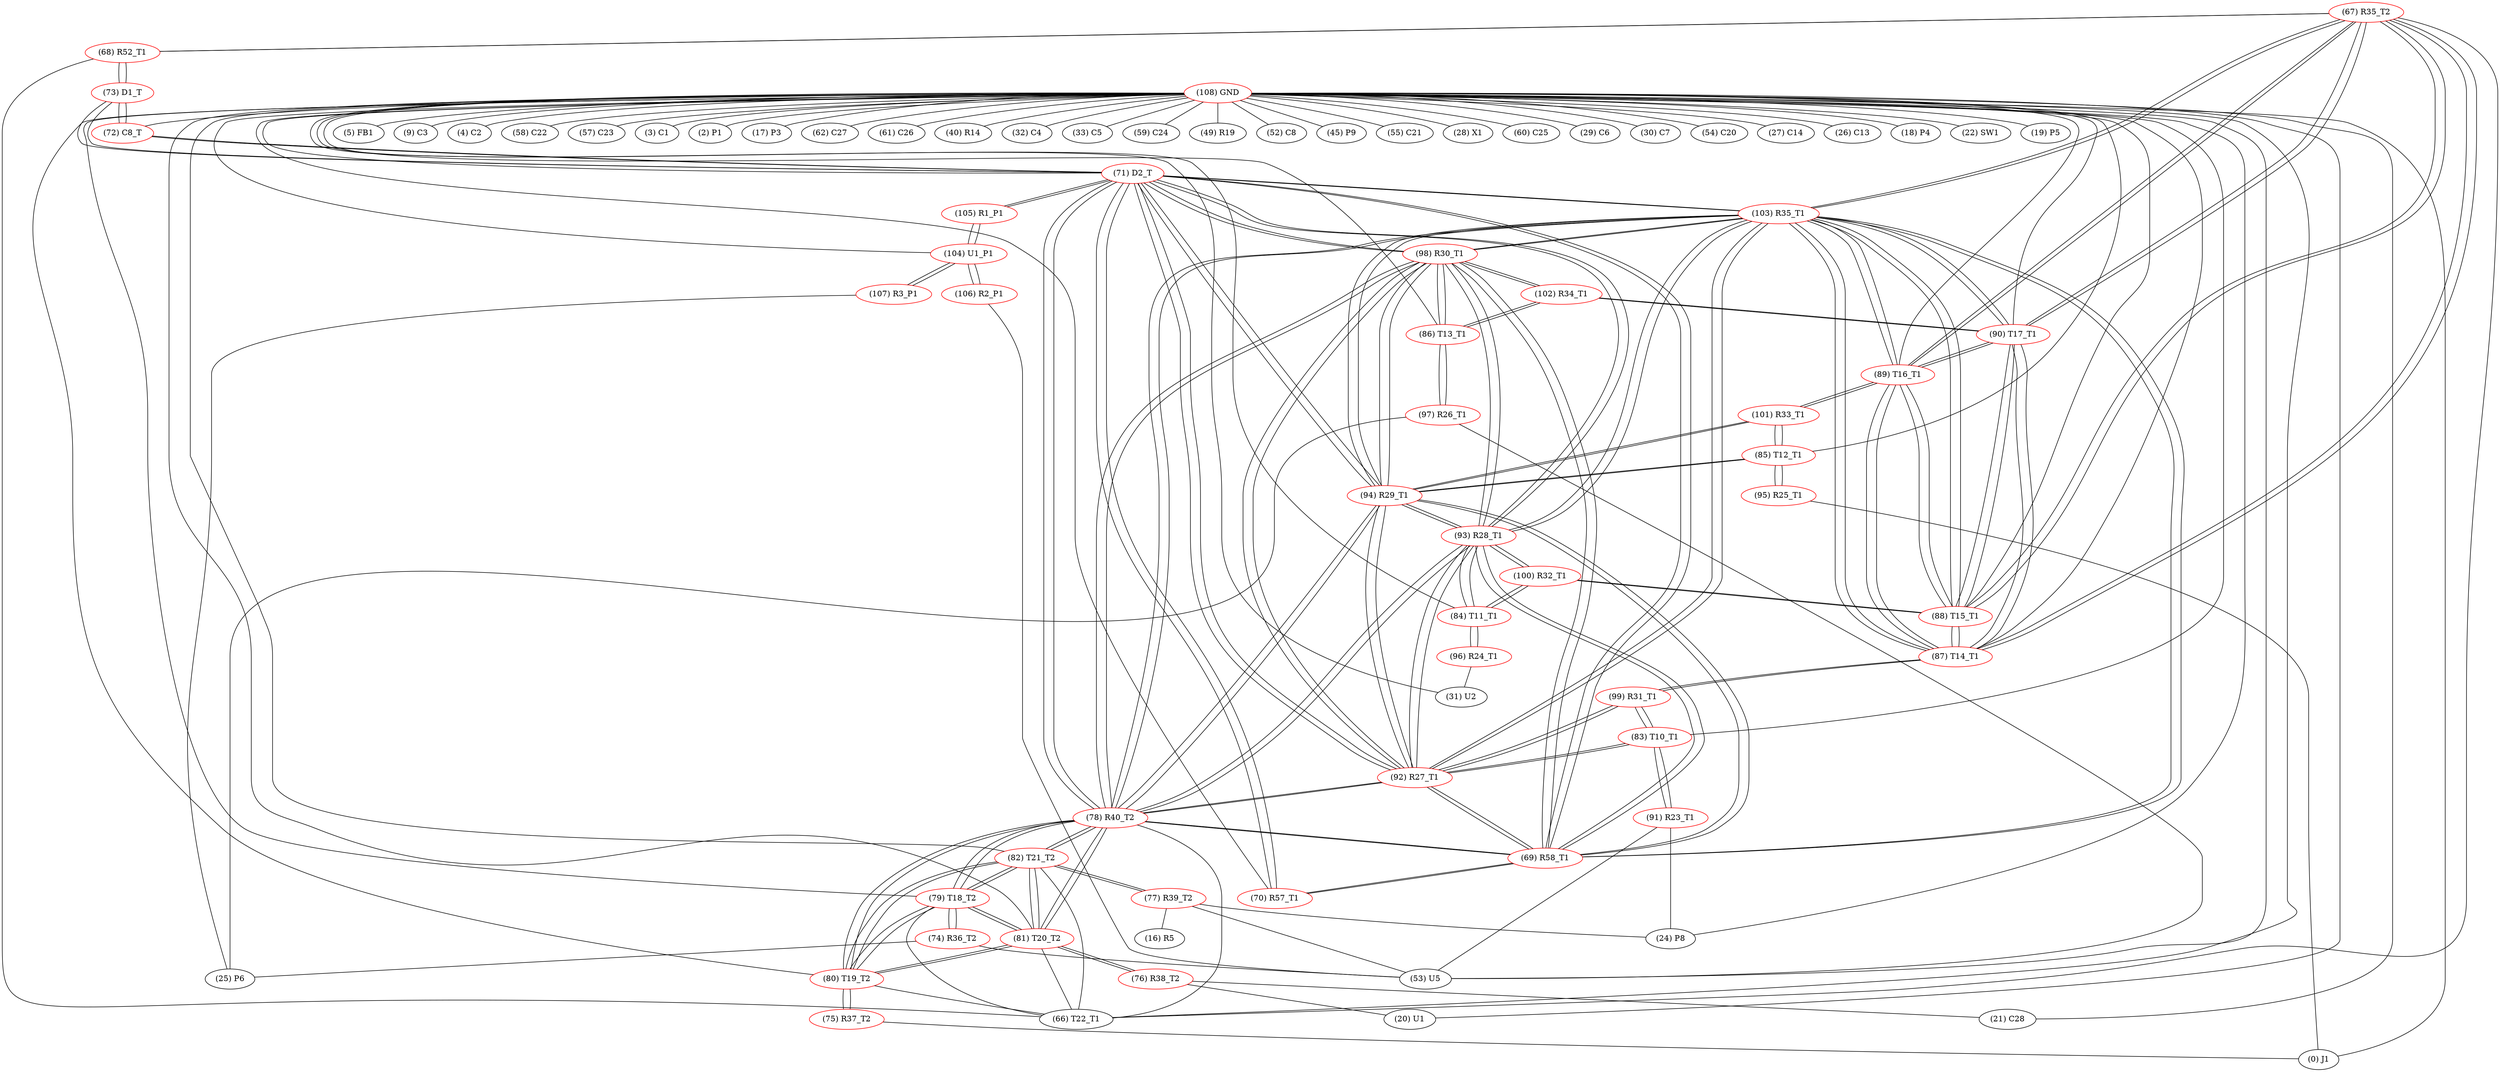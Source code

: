 graph {
	67 [label="(67) R35_T2" color=red]
	68 [label="(68) R52_T1"]
	66 [label="(66) T22_T1"]
	87 [label="(87) T14_T1"]
	88 [label="(88) T15_T1"]
	90 [label="(90) T17_T1"]
	89 [label="(89) T16_T1"]
	103 [label="(103) R35_T1"]
	68 [label="(68) R52_T1" color=red]
	73 [label="(73) D1_T"]
	67 [label="(67) R35_T2"]
	66 [label="(66) T22_T1"]
	69 [label="(69) R58_T1" color=red]
	71 [label="(71) D2_T"]
	78 [label="(78) R40_T2"]
	92 [label="(92) R27_T1"]
	93 [label="(93) R28_T1"]
	94 [label="(94) R29_T1"]
	98 [label="(98) R30_T1"]
	103 [label="(103) R35_T1"]
	70 [label="(70) R57_T1"]
	70 [label="(70) R57_T1" color=red]
	71 [label="(71) D2_T"]
	69 [label="(69) R58_T1"]
	71 [label="(71) D2_T" color=red]
	69 [label="(69) R58_T1"]
	78 [label="(78) R40_T2"]
	92 [label="(92) R27_T1"]
	93 [label="(93) R28_T1"]
	94 [label="(94) R29_T1"]
	98 [label="(98) R30_T1"]
	103 [label="(103) R35_T1"]
	73 [label="(73) D1_T"]
	72 [label="(72) C8_T"]
	70 [label="(70) R57_T1"]
	105 [label="(105) R1_P1"]
	72 [label="(72) C8_T" color=red]
	73 [label="(73) D1_T"]
	71 [label="(71) D2_T"]
	73 [label="(73) D1_T" color=red]
	71 [label="(71) D2_T"]
	72 [label="(72) C8_T"]
	68 [label="(68) R52_T1"]
	74 [label="(74) R36_T2" color=red]
	25 [label="(25) P6"]
	53 [label="(53) U5"]
	79 [label="(79) T18_T2"]
	75 [label="(75) R37_T2" color=red]
	0 [label="(0) J1"]
	80 [label="(80) T19_T2"]
	76 [label="(76) R38_T2" color=red]
	20 [label="(20) U1"]
	21 [label="(21) C28"]
	81 [label="(81) T20_T2"]
	77 [label="(77) R39_T2" color=red]
	16 [label="(16) R5"]
	24 [label="(24) P8"]
	53 [label="(53) U5"]
	82 [label="(82) T21_T2"]
	78 [label="(78) R40_T2" color=red]
	71 [label="(71) D2_T"]
	69 [label="(69) R58_T1"]
	92 [label="(92) R27_T1"]
	93 [label="(93) R28_T1"]
	94 [label="(94) R29_T1"]
	98 [label="(98) R30_T1"]
	103 [label="(103) R35_T1"]
	81 [label="(81) T20_T2"]
	82 [label="(82) T21_T2"]
	80 [label="(80) T19_T2"]
	66 [label="(66) T22_T1"]
	79 [label="(79) T18_T2"]
	79 [label="(79) T18_T2" color=red]
	81 [label="(81) T20_T2"]
	82 [label="(82) T21_T2"]
	80 [label="(80) T19_T2"]
	78 [label="(78) R40_T2"]
	66 [label="(66) T22_T1"]
	74 [label="(74) R36_T2"]
	80 [label="(80) T19_T2" color=red]
	81 [label="(81) T20_T2"]
	82 [label="(82) T21_T2"]
	78 [label="(78) R40_T2"]
	66 [label="(66) T22_T1"]
	79 [label="(79) T18_T2"]
	75 [label="(75) R37_T2"]
	81 [label="(81) T20_T2" color=red]
	82 [label="(82) T21_T2"]
	80 [label="(80) T19_T2"]
	78 [label="(78) R40_T2"]
	66 [label="(66) T22_T1"]
	79 [label="(79) T18_T2"]
	76 [label="(76) R38_T2"]
	82 [label="(82) T21_T2" color=red]
	81 [label="(81) T20_T2"]
	80 [label="(80) T19_T2"]
	78 [label="(78) R40_T2"]
	66 [label="(66) T22_T1"]
	79 [label="(79) T18_T2"]
	77 [label="(77) R39_T2"]
	83 [label="(83) T10_T1" color=red]
	91 [label="(91) R23_T1"]
	99 [label="(99) R31_T1"]
	92 [label="(92) R27_T1"]
	84 [label="(84) T11_T1" color=red]
	96 [label="(96) R24_T1"]
	100 [label="(100) R32_T1"]
	93 [label="(93) R28_T1"]
	85 [label="(85) T12_T1" color=red]
	101 [label="(101) R33_T1"]
	94 [label="(94) R29_T1"]
	95 [label="(95) R25_T1"]
	86 [label="(86) T13_T1" color=red]
	102 [label="(102) R34_T1"]
	98 [label="(98) R30_T1"]
	97 [label="(97) R26_T1"]
	87 [label="(87) T14_T1" color=red]
	88 [label="(88) T15_T1"]
	90 [label="(90) T17_T1"]
	89 [label="(89) T16_T1"]
	103 [label="(103) R35_T1"]
	67 [label="(67) R35_T2"]
	99 [label="(99) R31_T1"]
	88 [label="(88) T15_T1" color=red]
	87 [label="(87) T14_T1"]
	90 [label="(90) T17_T1"]
	89 [label="(89) T16_T1"]
	103 [label="(103) R35_T1"]
	67 [label="(67) R35_T2"]
	100 [label="(100) R32_T1"]
	89 [label="(89) T16_T1" color=red]
	87 [label="(87) T14_T1"]
	88 [label="(88) T15_T1"]
	90 [label="(90) T17_T1"]
	103 [label="(103) R35_T1"]
	67 [label="(67) R35_T2"]
	101 [label="(101) R33_T1"]
	90 [label="(90) T17_T1" color=red]
	87 [label="(87) T14_T1"]
	88 [label="(88) T15_T1"]
	89 [label="(89) T16_T1"]
	103 [label="(103) R35_T1"]
	67 [label="(67) R35_T2"]
	102 [label="(102) R34_T1"]
	91 [label="(91) R23_T1" color=red]
	24 [label="(24) P8"]
	53 [label="(53) U5"]
	83 [label="(83) T10_T1"]
	92 [label="(92) R27_T1" color=red]
	71 [label="(71) D2_T"]
	69 [label="(69) R58_T1"]
	78 [label="(78) R40_T2"]
	93 [label="(93) R28_T1"]
	94 [label="(94) R29_T1"]
	98 [label="(98) R30_T1"]
	103 [label="(103) R35_T1"]
	99 [label="(99) R31_T1"]
	83 [label="(83) T10_T1"]
	93 [label="(93) R28_T1" color=red]
	71 [label="(71) D2_T"]
	69 [label="(69) R58_T1"]
	78 [label="(78) R40_T2"]
	92 [label="(92) R27_T1"]
	94 [label="(94) R29_T1"]
	98 [label="(98) R30_T1"]
	103 [label="(103) R35_T1"]
	100 [label="(100) R32_T1"]
	84 [label="(84) T11_T1"]
	94 [label="(94) R29_T1" color=red]
	71 [label="(71) D2_T"]
	69 [label="(69) R58_T1"]
	78 [label="(78) R40_T2"]
	92 [label="(92) R27_T1"]
	93 [label="(93) R28_T1"]
	98 [label="(98) R30_T1"]
	103 [label="(103) R35_T1"]
	101 [label="(101) R33_T1"]
	85 [label="(85) T12_T1"]
	95 [label="(95) R25_T1" color=red]
	0 [label="(0) J1"]
	85 [label="(85) T12_T1"]
	96 [label="(96) R24_T1" color=red]
	31 [label="(31) U2"]
	84 [label="(84) T11_T1"]
	97 [label="(97) R26_T1" color=red]
	53 [label="(53) U5"]
	25 [label="(25) P6"]
	86 [label="(86) T13_T1"]
	98 [label="(98) R30_T1" color=red]
	71 [label="(71) D2_T"]
	69 [label="(69) R58_T1"]
	78 [label="(78) R40_T2"]
	92 [label="(92) R27_T1"]
	93 [label="(93) R28_T1"]
	94 [label="(94) R29_T1"]
	103 [label="(103) R35_T1"]
	86 [label="(86) T13_T1"]
	102 [label="(102) R34_T1"]
	99 [label="(99) R31_T1" color=red]
	92 [label="(92) R27_T1"]
	83 [label="(83) T10_T1"]
	87 [label="(87) T14_T1"]
	100 [label="(100) R32_T1" color=red]
	88 [label="(88) T15_T1"]
	84 [label="(84) T11_T1"]
	93 [label="(93) R28_T1"]
	101 [label="(101) R33_T1" color=red]
	89 [label="(89) T16_T1"]
	94 [label="(94) R29_T1"]
	85 [label="(85) T12_T1"]
	102 [label="(102) R34_T1" color=red]
	90 [label="(90) T17_T1"]
	86 [label="(86) T13_T1"]
	98 [label="(98) R30_T1"]
	103 [label="(103) R35_T1" color=red]
	71 [label="(71) D2_T"]
	69 [label="(69) R58_T1"]
	78 [label="(78) R40_T2"]
	92 [label="(92) R27_T1"]
	93 [label="(93) R28_T1"]
	94 [label="(94) R29_T1"]
	98 [label="(98) R30_T1"]
	87 [label="(87) T14_T1"]
	88 [label="(88) T15_T1"]
	90 [label="(90) T17_T1"]
	89 [label="(89) T16_T1"]
	67 [label="(67) R35_T2"]
	104 [label="(104) U1_P1" color=red]
	107 [label="(107) R3_P1"]
	106 [label="(106) R2_P1"]
	105 [label="(105) R1_P1"]
	105 [label="(105) R1_P1" color=red]
	71 [label="(71) D2_T"]
	104 [label="(104) U1_P1"]
	106 [label="(106) R2_P1" color=red]
	53 [label="(53) U5"]
	104 [label="(104) U1_P1"]
	107 [label="(107) R3_P1" color=red]
	25 [label="(25) P6"]
	104 [label="(104) U1_P1"]
	108 [label="(108) GND" color=red]
	5 [label="(5) FB1"]
	9 [label="(9) C3"]
	0 [label="(0) J1"]
	4 [label="(4) C2"]
	58 [label="(58) C22"]
	57 [label="(57) C23"]
	3 [label="(3) C1"]
	2 [label="(2) P1"]
	17 [label="(17) P3"]
	62 [label="(62) C27"]
	61 [label="(61) C26"]
	40 [label="(40) R14"]
	32 [label="(32) C4"]
	33 [label="(33) C5"]
	53 [label="(53) U5"]
	59 [label="(59) C24"]
	49 [label="(49) R19"]
	52 [label="(52) C8"]
	45 [label="(45) P9"]
	55 [label="(55) C21"]
	28 [label="(28) X1"]
	60 [label="(60) C25"]
	29 [label="(29) C6"]
	30 [label="(30) C7"]
	54 [label="(54) C20"]
	27 [label="(27) C14"]
	26 [label="(26) C13"]
	31 [label="(31) U2"]
	20 [label="(20) U1"]
	24 [label="(24) P8"]
	21 [label="(21) C28"]
	18 [label="(18) P4"]
	22 [label="(22) SW1"]
	19 [label="(19) P5"]
	83 [label="(83) T10_T1"]
	84 [label="(84) T11_T1"]
	85 [label="(85) T12_T1"]
	86 [label="(86) T13_T1"]
	81 [label="(81) T20_T2"]
	87 [label="(87) T14_T1"]
	88 [label="(88) T15_T1"]
	79 [label="(79) T18_T2"]
	82 [label="(82) T21_T2"]
	80 [label="(80) T19_T2"]
	72 [label="(72) C8_T"]
	89 [label="(89) T16_T1"]
	90 [label="(90) T17_T1"]
	71 [label="(71) D2_T"]
	66 [label="(66) T22_T1"]
	70 [label="(70) R57_T1"]
	104 [label="(104) U1_P1"]
	67 -- 68
	67 -- 66
	67 -- 87
	67 -- 88
	67 -- 90
	67 -- 89
	67 -- 103
	68 -- 73
	68 -- 67
	68 -- 66
	69 -- 71
	69 -- 78
	69 -- 92
	69 -- 93
	69 -- 94
	69 -- 98
	69 -- 103
	69 -- 70
	70 -- 71
	70 -- 69
	71 -- 69
	71 -- 78
	71 -- 92
	71 -- 93
	71 -- 94
	71 -- 98
	71 -- 103
	71 -- 73
	71 -- 72
	71 -- 70
	71 -- 105
	72 -- 73
	72 -- 71
	73 -- 71
	73 -- 72
	73 -- 68
	74 -- 25
	74 -- 53
	74 -- 79
	75 -- 0
	75 -- 80
	76 -- 20
	76 -- 21
	76 -- 81
	77 -- 16
	77 -- 24
	77 -- 53
	77 -- 82
	78 -- 71
	78 -- 69
	78 -- 92
	78 -- 93
	78 -- 94
	78 -- 98
	78 -- 103
	78 -- 81
	78 -- 82
	78 -- 80
	78 -- 66
	78 -- 79
	79 -- 81
	79 -- 82
	79 -- 80
	79 -- 78
	79 -- 66
	79 -- 74
	80 -- 81
	80 -- 82
	80 -- 78
	80 -- 66
	80 -- 79
	80 -- 75
	81 -- 82
	81 -- 80
	81 -- 78
	81 -- 66
	81 -- 79
	81 -- 76
	82 -- 81
	82 -- 80
	82 -- 78
	82 -- 66
	82 -- 79
	82 -- 77
	83 -- 91
	83 -- 99
	83 -- 92
	84 -- 96
	84 -- 100
	84 -- 93
	85 -- 101
	85 -- 94
	85 -- 95
	86 -- 102
	86 -- 98
	86 -- 97
	87 -- 88
	87 -- 90
	87 -- 89
	87 -- 103
	87 -- 67
	87 -- 99
	88 -- 87
	88 -- 90
	88 -- 89
	88 -- 103
	88 -- 67
	88 -- 100
	89 -- 87
	89 -- 88
	89 -- 90
	89 -- 103
	89 -- 67
	89 -- 101
	90 -- 87
	90 -- 88
	90 -- 89
	90 -- 103
	90 -- 67
	90 -- 102
	91 -- 24
	91 -- 53
	91 -- 83
	92 -- 71
	92 -- 69
	92 -- 78
	92 -- 93
	92 -- 94
	92 -- 98
	92 -- 103
	92 -- 99
	92 -- 83
	93 -- 71
	93 -- 69
	93 -- 78
	93 -- 92
	93 -- 94
	93 -- 98
	93 -- 103
	93 -- 100
	93 -- 84
	94 -- 71
	94 -- 69
	94 -- 78
	94 -- 92
	94 -- 93
	94 -- 98
	94 -- 103
	94 -- 101
	94 -- 85
	95 -- 0
	95 -- 85
	96 -- 31
	96 -- 84
	97 -- 53
	97 -- 25
	97 -- 86
	98 -- 71
	98 -- 69
	98 -- 78
	98 -- 92
	98 -- 93
	98 -- 94
	98 -- 103
	98 -- 86
	98 -- 102
	99 -- 92
	99 -- 83
	99 -- 87
	100 -- 88
	100 -- 84
	100 -- 93
	101 -- 89
	101 -- 94
	101 -- 85
	102 -- 90
	102 -- 86
	102 -- 98
	103 -- 71
	103 -- 69
	103 -- 78
	103 -- 92
	103 -- 93
	103 -- 94
	103 -- 98
	103 -- 87
	103 -- 88
	103 -- 90
	103 -- 89
	103 -- 67
	104 -- 107
	104 -- 106
	104 -- 105
	105 -- 71
	105 -- 104
	106 -- 53
	106 -- 104
	107 -- 25
	107 -- 104
	108 -- 5
	108 -- 9
	108 -- 0
	108 -- 4
	108 -- 58
	108 -- 57
	108 -- 3
	108 -- 2
	108 -- 17
	108 -- 62
	108 -- 61
	108 -- 40
	108 -- 32
	108 -- 33
	108 -- 53
	108 -- 59
	108 -- 49
	108 -- 52
	108 -- 45
	108 -- 55
	108 -- 28
	108 -- 60
	108 -- 29
	108 -- 30
	108 -- 54
	108 -- 27
	108 -- 26
	108 -- 31
	108 -- 20
	108 -- 24
	108 -- 21
	108 -- 18
	108 -- 22
	108 -- 19
	108 -- 83
	108 -- 84
	108 -- 85
	108 -- 86
	108 -- 81
	108 -- 87
	108 -- 88
	108 -- 79
	108 -- 82
	108 -- 80
	108 -- 72
	108 -- 89
	108 -- 90
	108 -- 71
	108 -- 66
	108 -- 70
	108 -- 104
}